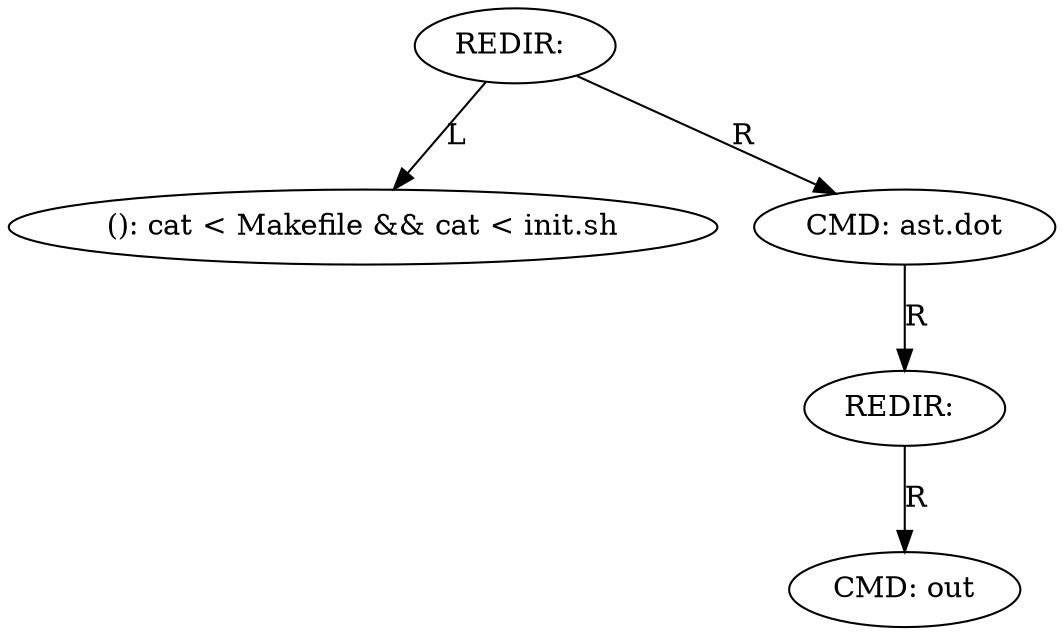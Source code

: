 digraph AST {
"0x603000001720" [label="REDIR: "];
"0x603000001720" -> "0x603000001750" [label="L"];
"0x603000001750" [label="(): cat < Makefile && cat < init.sh"];
"0x603000001720" -> "0x603000001780" [label="R"];
"0x603000001780" [label="CMD: ast.dot"];
"0x603000001780" -> "0x6030000017b0" [label="R"];
"0x6030000017b0" [label="REDIR: "];
"0x6030000017b0" -> "0x6030000017e0" [label="R"];
"0x6030000017e0" [label="CMD: out"];
}
